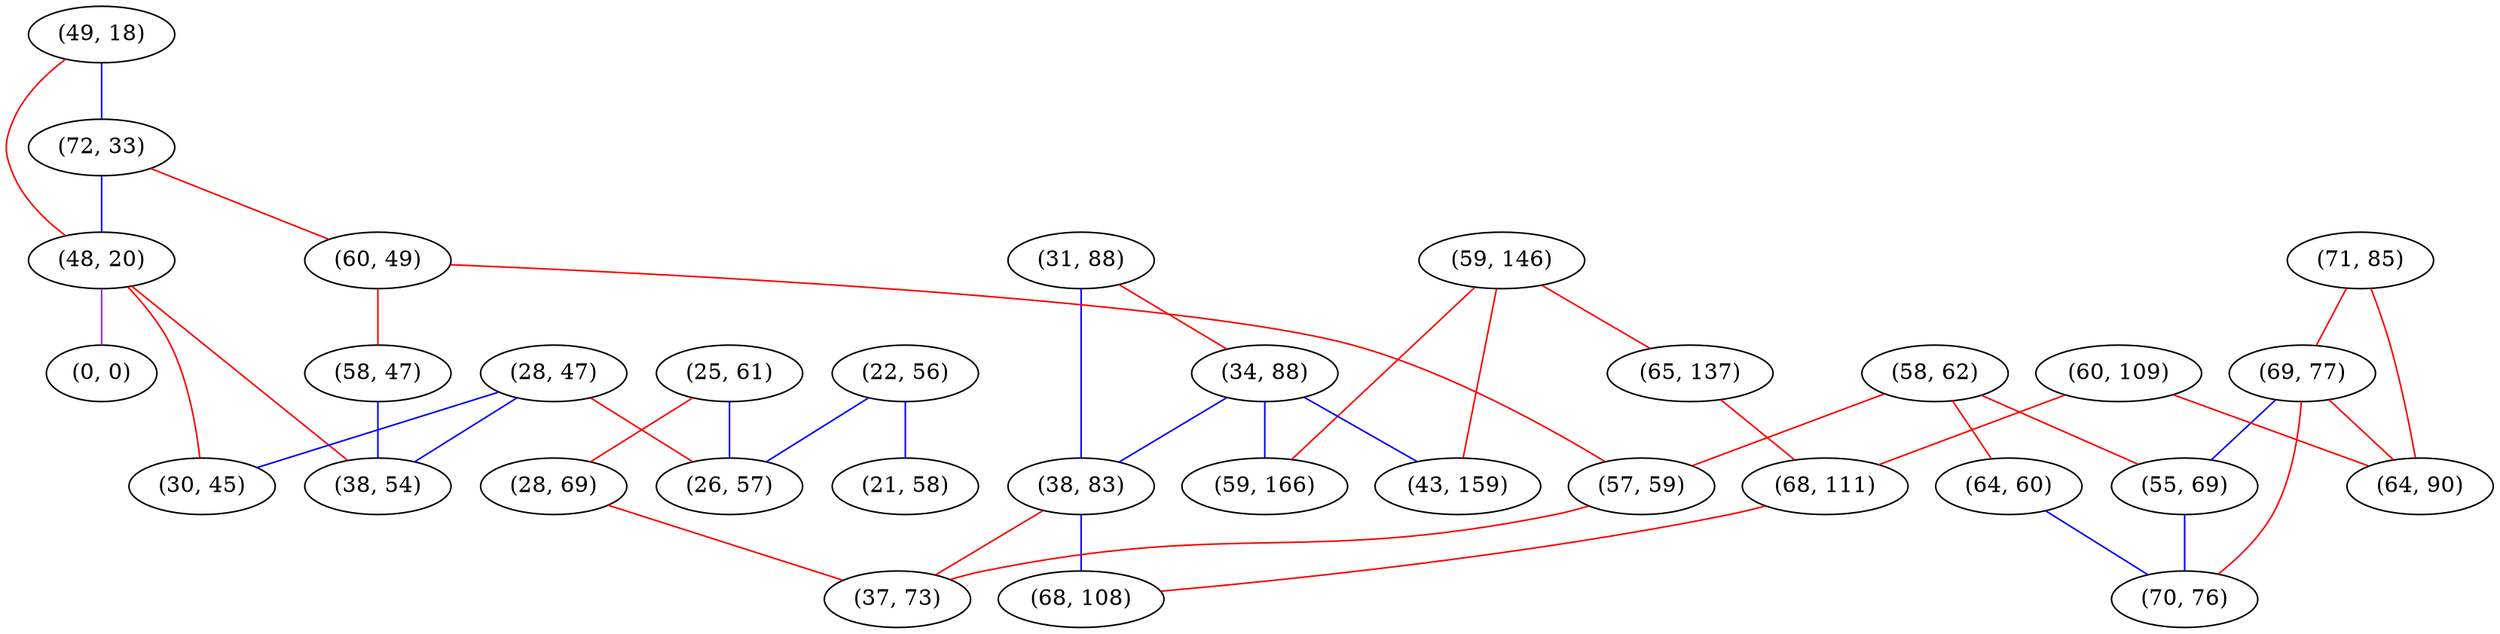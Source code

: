 graph "" {
"(49, 18)";
"(71, 85)";
"(72, 33)";
"(59, 146)";
"(69, 77)";
"(58, 62)";
"(31, 88)";
"(65, 137)";
"(48, 20)";
"(25, 61)";
"(60, 49)";
"(0, 0)";
"(60, 109)";
"(34, 88)";
"(64, 60)";
"(38, 83)";
"(58, 47)";
"(55, 69)";
"(43, 159)";
"(68, 111)";
"(59, 166)";
"(28, 47)";
"(57, 59)";
"(70, 76)";
"(22, 56)";
"(28, 69)";
"(37, 73)";
"(21, 58)";
"(64, 90)";
"(68, 108)";
"(26, 57)";
"(38, 54)";
"(30, 45)";
"(49, 18)" -- "(72, 33)"  [color=blue, key=0, weight=3];
"(49, 18)" -- "(48, 20)"  [color=red, key=0, weight=1];
"(71, 85)" -- "(64, 90)"  [color=red, key=0, weight=1];
"(71, 85)" -- "(69, 77)"  [color=red, key=0, weight=1];
"(72, 33)" -- "(60, 49)"  [color=red, key=0, weight=1];
"(72, 33)" -- "(48, 20)"  [color=blue, key=0, weight=3];
"(59, 146)" -- "(43, 159)"  [color=red, key=0, weight=1];
"(59, 146)" -- "(65, 137)"  [color=red, key=0, weight=1];
"(59, 146)" -- "(59, 166)"  [color=red, key=0, weight=1];
"(69, 77)" -- "(70, 76)"  [color=red, key=0, weight=1];
"(69, 77)" -- "(55, 69)"  [color=blue, key=0, weight=3];
"(69, 77)" -- "(64, 90)"  [color=red, key=0, weight=1];
"(58, 62)" -- "(55, 69)"  [color=red, key=0, weight=1];
"(58, 62)" -- "(57, 59)"  [color=red, key=0, weight=1];
"(58, 62)" -- "(64, 60)"  [color=red, key=0, weight=1];
"(31, 88)" -- "(38, 83)"  [color=blue, key=0, weight=3];
"(31, 88)" -- "(34, 88)"  [color=red, key=0, weight=1];
"(65, 137)" -- "(68, 111)"  [color=red, key=0, weight=1];
"(48, 20)" -- "(0, 0)"  [color=purple, key=0, weight=4];
"(48, 20)" -- "(30, 45)"  [color=red, key=0, weight=1];
"(48, 20)" -- "(38, 54)"  [color=red, key=0, weight=1];
"(25, 61)" -- "(28, 69)"  [color=red, key=0, weight=1];
"(25, 61)" -- "(26, 57)"  [color=blue, key=0, weight=3];
"(60, 49)" -- "(58, 47)"  [color=red, key=0, weight=1];
"(60, 49)" -- "(57, 59)"  [color=red, key=0, weight=1];
"(60, 109)" -- "(68, 111)"  [color=red, key=0, weight=1];
"(60, 109)" -- "(64, 90)"  [color=red, key=0, weight=1];
"(34, 88)" -- "(38, 83)"  [color=blue, key=0, weight=3];
"(34, 88)" -- "(43, 159)"  [color=blue, key=0, weight=3];
"(34, 88)" -- "(59, 166)"  [color=blue, key=0, weight=3];
"(64, 60)" -- "(70, 76)"  [color=blue, key=0, weight=3];
"(38, 83)" -- "(37, 73)"  [color=red, key=0, weight=1];
"(38, 83)" -- "(68, 108)"  [color=blue, key=0, weight=3];
"(58, 47)" -- "(38, 54)"  [color=blue, key=0, weight=3];
"(55, 69)" -- "(70, 76)"  [color=blue, key=0, weight=3];
"(68, 111)" -- "(68, 108)"  [color=red, key=0, weight=1];
"(28, 47)" -- "(30, 45)"  [color=blue, key=0, weight=3];
"(28, 47)" -- "(26, 57)"  [color=red, key=0, weight=1];
"(28, 47)" -- "(38, 54)"  [color=blue, key=0, weight=3];
"(57, 59)" -- "(37, 73)"  [color=red, key=0, weight=1];
"(22, 56)" -- "(21, 58)"  [color=blue, key=0, weight=3];
"(22, 56)" -- "(26, 57)"  [color=blue, key=0, weight=3];
"(28, 69)" -- "(37, 73)"  [color=red, key=0, weight=1];
}
